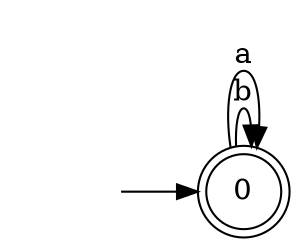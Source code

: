 digraph {
  rankdir=LR;
  0 [label="0", shape = doublecircle];
  0 -> 0 [label="b"];
  0 -> 0 [label="a"];
  1 [label="", shape = plaintext];
  1 -> 0 [label=""];
}
